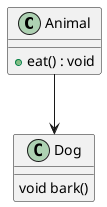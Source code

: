 @startuml
class  Animal{
    + eat() : void
}
class Dog {
    void bark()
}

Animal --> Dog

@enduml